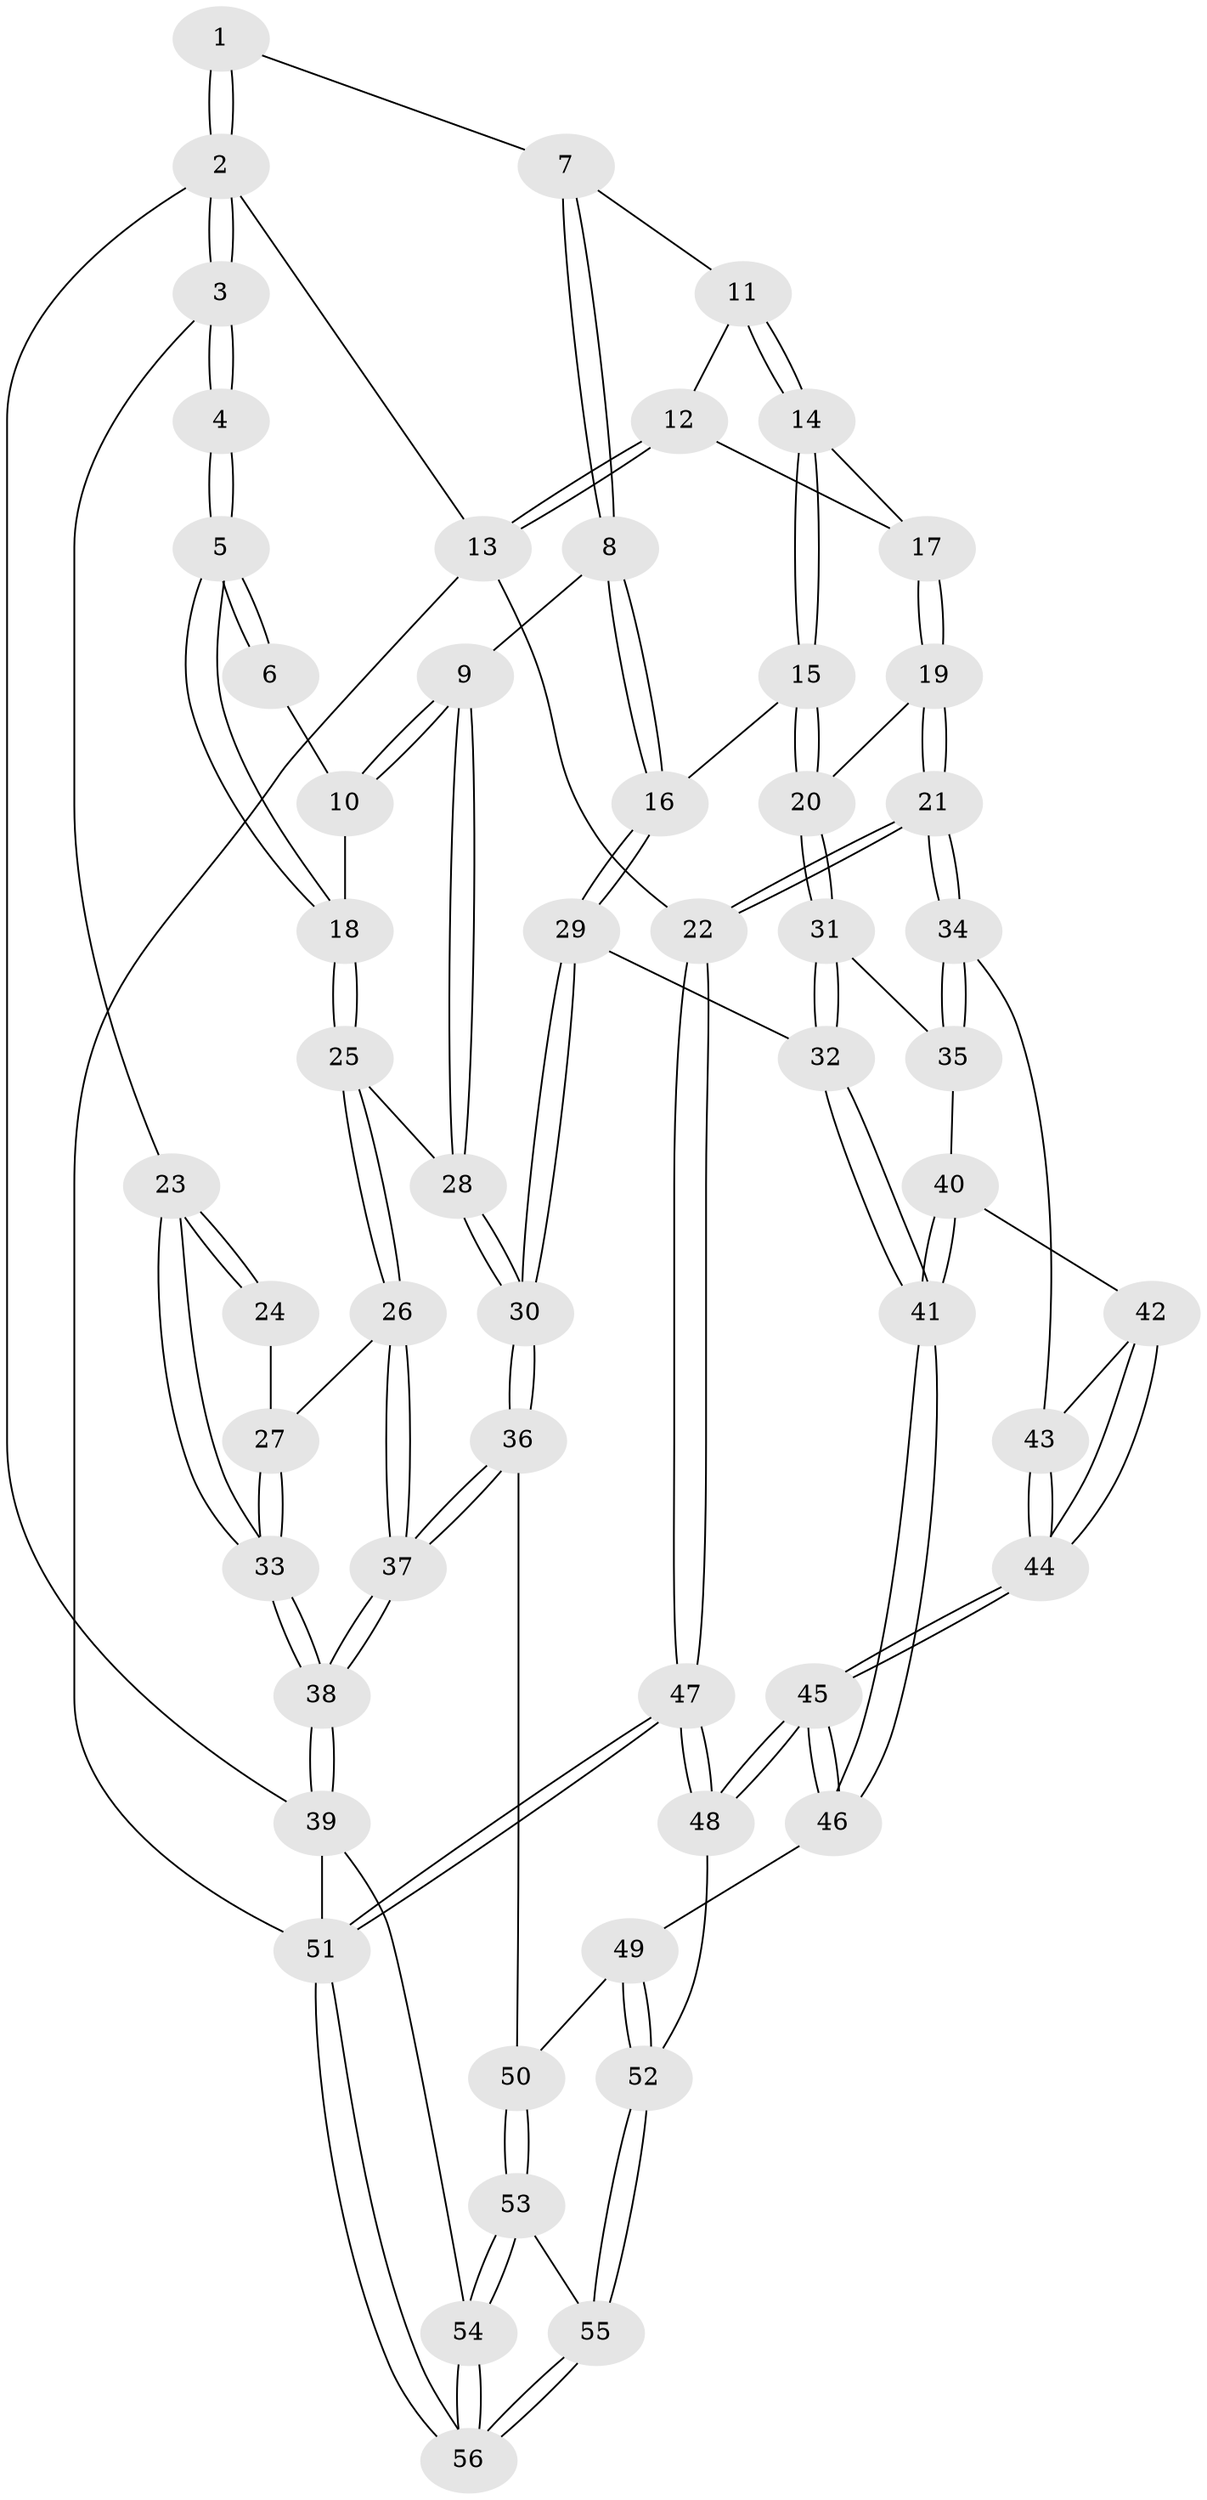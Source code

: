 // coarse degree distribution, {2: 0.17647058823529413, 4: 0.14705882352941177, 3: 0.5294117647058824, 5: 0.11764705882352941, 6: 0.029411764705882353}
// Generated by graph-tools (version 1.1) at 2025/54/03/04/25 22:54:43]
// undirected, 56 vertices, 137 edges
graph export_dot {
  node [color=gray90,style=filled];
  1 [pos="+0.32368002855799194+0"];
  2 [pos="+0+0"];
  3 [pos="+0+0"];
  4 [pos="+0.14639711633323044+0.1361287855434077"];
  5 [pos="+0.20920094718187057+0.14731824929429474"];
  6 [pos="+0.30555813960215017+0"];
  7 [pos="+0.5751445448279069+0"];
  8 [pos="+0.5172921616434332+0.168237477715289"];
  9 [pos="+0.4950405821224375+0.17213494760398929"];
  10 [pos="+0.4022138948692208+0.1277867629156912"];
  11 [pos="+0.7506200681208012+0"];
  12 [pos="+0.7969180639759825+0"];
  13 [pos="+1+0"];
  14 [pos="+0.6733554610903199+0.15893570390018125"];
  15 [pos="+0.6073435156824047+0.21781594753472938"];
  16 [pos="+0.5703825899221325+0.2102325282380399"];
  17 [pos="+0.8594711743026416+0.13438627646943355"];
  18 [pos="+0.2157430954430482+0.15696676549865224"];
  19 [pos="+0.911771419696264+0.22492976111070276"];
  20 [pos="+0.7030910396126895+0.31517439091380445"];
  21 [pos="+1+0.3432146665767185"];
  22 [pos="+1+0.34560973636455167"];
  23 [pos="+0+0.219621893435288"];
  24 [pos="+0.04913548310028848+0.20663064483194035"];
  25 [pos="+0.243199252408+0.28008936651913025"];
  26 [pos="+0.15227917387688522+0.3624956144647"];
  27 [pos="+0.08815293889733093+0.31605738352178486"];
  28 [pos="+0.33612691170568393+0.31719266634275917"];
  29 [pos="+0.47754977978562474+0.46176133593971797"];
  30 [pos="+0.42421210277975074+0.46943673092780414"];
  31 [pos="+0.6995388041773422+0.372816920873957"];
  32 [pos="+0.5660725101381374+0.48780511475027405"];
  33 [pos="+0+0.28609748144958486"];
  34 [pos="+0.99704803800551+0.40372419735875154"];
  35 [pos="+0.7524438598969095+0.42116883953523654"];
  36 [pos="+0.32321938423431534+0.601952039510677"];
  37 [pos="+0.04996745111894199+0.6873707651146733"];
  38 [pos="+0+0.8554582472567714"];
  39 [pos="+0+1"];
  40 [pos="+0.7656624955831512+0.4961864236589068"];
  41 [pos="+0.5878206600182599+0.5213825705520526"];
  42 [pos="+0.7663503320439132+0.49760549471838755"];
  43 [pos="+0.9243102459193154+0.46363819635860654"];
  44 [pos="+0.7863486993053304+0.6271666377655027"];
  45 [pos="+0.785955237730128+0.6289659353694751"];
  46 [pos="+0.6039002245233706+0.5563484877062401"];
  47 [pos="+1+0.8635551735283717"];
  48 [pos="+0.8174754725126212+0.715911569965855"];
  49 [pos="+0.5827595092266571+0.6329630904612558"];
  50 [pos="+0.5068998804705013+0.7490558909972128"];
  51 [pos="+1+1"];
  52 [pos="+0.7624280768832132+0.750608712167453"];
  53 [pos="+0.5510032256701015+0.8744518634224128"];
  54 [pos="+0.4607214883483547+1"];
  55 [pos="+0.6733161399068482+0.829160814922006"];
  56 [pos="+1+1"];
  1 -- 2;
  1 -- 2;
  1 -- 7;
  2 -- 3;
  2 -- 3;
  2 -- 13;
  2 -- 39;
  3 -- 4;
  3 -- 4;
  3 -- 23;
  4 -- 5;
  4 -- 5;
  5 -- 6;
  5 -- 6;
  5 -- 18;
  5 -- 18;
  6 -- 10;
  7 -- 8;
  7 -- 8;
  7 -- 11;
  8 -- 9;
  8 -- 16;
  8 -- 16;
  9 -- 10;
  9 -- 10;
  9 -- 28;
  9 -- 28;
  10 -- 18;
  11 -- 12;
  11 -- 14;
  11 -- 14;
  12 -- 13;
  12 -- 13;
  12 -- 17;
  13 -- 22;
  13 -- 51;
  14 -- 15;
  14 -- 15;
  14 -- 17;
  15 -- 16;
  15 -- 20;
  15 -- 20;
  16 -- 29;
  16 -- 29;
  17 -- 19;
  17 -- 19;
  18 -- 25;
  18 -- 25;
  19 -- 20;
  19 -- 21;
  19 -- 21;
  20 -- 31;
  20 -- 31;
  21 -- 22;
  21 -- 22;
  21 -- 34;
  21 -- 34;
  22 -- 47;
  22 -- 47;
  23 -- 24;
  23 -- 24;
  23 -- 33;
  23 -- 33;
  24 -- 27;
  25 -- 26;
  25 -- 26;
  25 -- 28;
  26 -- 27;
  26 -- 37;
  26 -- 37;
  27 -- 33;
  27 -- 33;
  28 -- 30;
  28 -- 30;
  29 -- 30;
  29 -- 30;
  29 -- 32;
  30 -- 36;
  30 -- 36;
  31 -- 32;
  31 -- 32;
  31 -- 35;
  32 -- 41;
  32 -- 41;
  33 -- 38;
  33 -- 38;
  34 -- 35;
  34 -- 35;
  34 -- 43;
  35 -- 40;
  36 -- 37;
  36 -- 37;
  36 -- 50;
  37 -- 38;
  37 -- 38;
  38 -- 39;
  38 -- 39;
  39 -- 54;
  39 -- 51;
  40 -- 41;
  40 -- 41;
  40 -- 42;
  41 -- 46;
  41 -- 46;
  42 -- 43;
  42 -- 44;
  42 -- 44;
  43 -- 44;
  43 -- 44;
  44 -- 45;
  44 -- 45;
  45 -- 46;
  45 -- 46;
  45 -- 48;
  45 -- 48;
  46 -- 49;
  47 -- 48;
  47 -- 48;
  47 -- 51;
  47 -- 51;
  48 -- 52;
  49 -- 50;
  49 -- 52;
  49 -- 52;
  50 -- 53;
  50 -- 53;
  51 -- 56;
  51 -- 56;
  52 -- 55;
  52 -- 55;
  53 -- 54;
  53 -- 54;
  53 -- 55;
  54 -- 56;
  54 -- 56;
  55 -- 56;
  55 -- 56;
}
